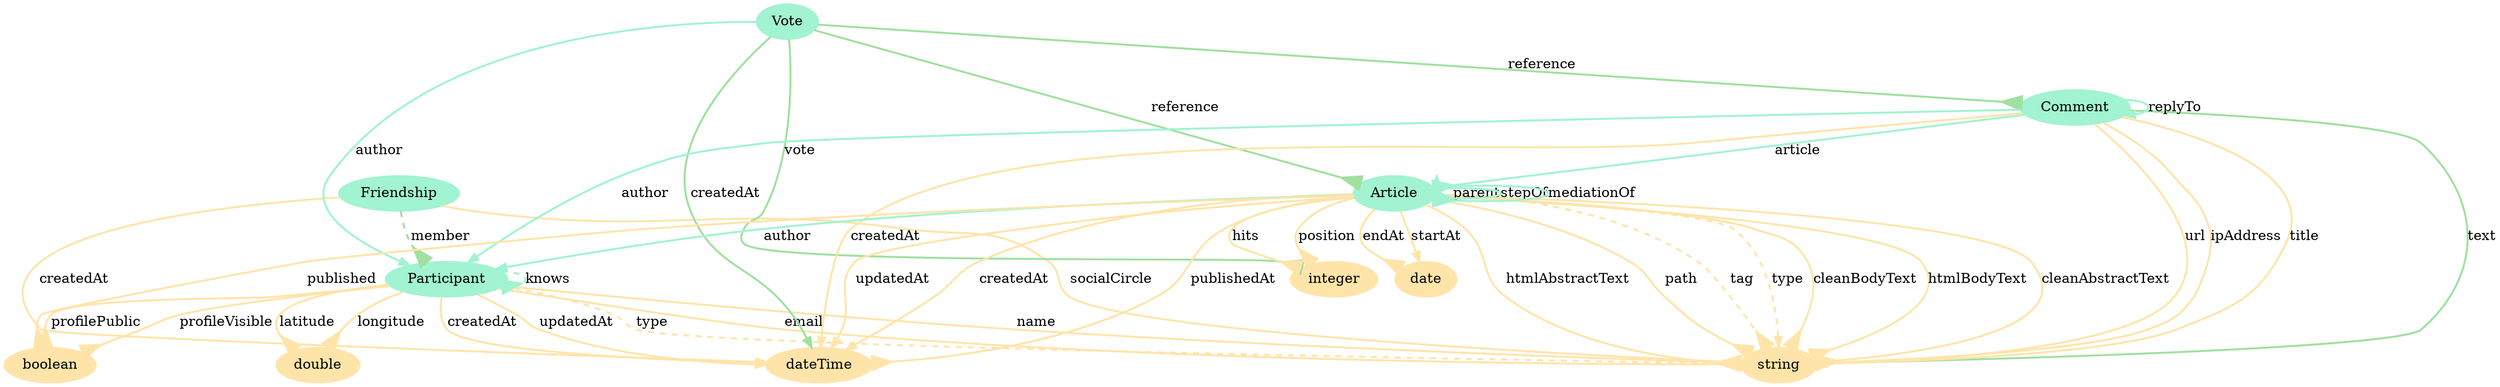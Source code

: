 digraph  {
	node [label="\N"];
	Friendship	 [color="#A2F3D1",
		style=filled];
	1	 [color="#FFE4AA",
		label=dateTime,
		style=filled];
	Friendship -> 1 [key="Friendship-1-1",
	color="#FFE4AA",
	label=createdAt,
	penwidth=2];
2 [color="#FFE4AA",
	label=string,
	style=filled];
Friendship -> 2 [key="Friendship-2-2",
arrowhead=inv,
arrowsize=2.0,
color="#FFE4AA",
label=socialCircle,
penwidth=2];
Participant [color="#A2F3D1",
label=Participant,
style=filled];
Friendship -> Participant [key="Friendship-Participant-3",
arrowhead=inv,
arrowsize=2.0,
color="#A0E0A0",
label=member,
penwidth=2,
style=dashed];
Participant -> 1 [key="Participant-1-36",
color="#FFE4AA",
label=createdAt,
penwidth=2];
Participant -> 1 [key="Participant-1-42",
color="#FFE4AA",
label=updatedAt,
penwidth=2];
Participant -> 2 [key="Participant-2-37",
color="#FFE4AA",
label=name,
penwidth=2];
Participant -> 2 [key="Participant-2-38",
color="#FFE4AA",
label=type,
penwidth=2,
style=dashed];
Participant -> 2 [key="Participant-2-39",
arrowhead=inv,
arrowsize=2.0,
color="#FFE4AA",
label=email,
penwidth=2];
Participant -> Participant [key="Participant-Participant-45",
arrowhead=inv,
arrowsize=2.0,
color="#A2F3D1",
label=knows,
penwidth=2,
style=dashed];
5 [color="#FFE4AA",
label=boolean,
style=filled];
Participant -> 5 [key="Participant-5-40",
arrowhead=inv,
arrowsize=2.0,
color="#FFE4AA",
label=profilePublic,
penwidth=2];
Participant -> 5 [key="Participant-5-41",
arrowhead=inv,
arrowsize=2.0,
color="#FFE4AA",
label=profileVisible,
penwidth=2];
6 [color="#FFE4AA",
label=double,
style=filled];
Participant -> 6 [key="Participant-6-43",
arrowhead=inv,
arrowsize=2.0,
color="#FFE4AA",
label=latitude,
penwidth=2];
Participant -> 6 [key="Participant-6-44",
arrowhead=inv,
arrowsize=2.0,
color="#FFE4AA",
label=longitude,
penwidth=2];
Vote [color="#A2F3D1",
style=filled];
Vote -> 1 [key="Vote-1-5",
color="#A0E0A0",
label=createdAt,
penwidth=2];
Vote -> Participant [key="Vote-Participant-7",
color="#A2F3D1",
label=author,
penwidth=2];
3 [color="#FFE4AA",
label=integer,
style=filled];
Vote -> 3 [key="Vote-3-4",
arrowhead=inv,
arrowsize=2.0,
color="#A0E0A0",
label=vote,
penwidth=2];
Comment [color="#A2F3D1",
label=Comment,
style=filled];
Vote -> Comment [key="Vote-Comment-6",
arrowhead=inv,
arrowsize=2.0,
color="#A0E0A0",
label=reference,
penwidth=2];
Article [color="#A2F3D1",
label=Article,
style=filled];
Vote -> Article [key="Vote-Article-8",
arrowhead=inv,
arrowsize=2.0,
color="#A0E0A0",
label=reference,
penwidth=2];
Comment -> 1 [key="Comment-1-28",
color="#FFE4AA",
label=createdAt,
penwidth=2];
Comment -> 2 [key="Comment-2-29",
color="#A0E0A0",
label=text,
penwidth=2];
Comment -> 2 [key="Comment-2-30",
color="#FFE4AA",
label=url,
penwidth=2];
Comment -> 2 [key="Comment-2-31",
arrowhead=inv,
arrowsize=2.0,
color="#FFE4AA",
label=ipAddress,
penwidth=2];
Comment -> 2 [key="Comment-2-32",
color="#FFE4AA",
label=title,
penwidth=2];
Comment -> Participant [key="Comment-Participant-35",
color="#A2F3D1",
label=author,
penwidth=2];
Comment -> Comment [key="Comment-Comment-34",
color="#A2F3D1",
label=replyTo,
penwidth=2];
Comment -> Article [key="Comment-Article-33",
arrowhead=inv,
arrowsize=2.0,
color="#A2F3D1",
label=article,
penwidth=2];
Article -> 1 [key="Article-1-9",
color="#FFE4AA",
label=createdAt,
penwidth=2];
Article -> 1 [key="Article-1-19",
arrowhead=inv,
arrowsize=2.0,
color="#FFE4AA",
label=publishedAt,
penwidth=2];
Article -> 1 [key="Article-1-20",
color="#FFE4AA",
label=updatedAt,
penwidth=2];
Article -> 2 [key="Article-2-10",
color="#FFE4AA",
label=type,
penwidth=2,
style=dashed];
Article -> 2 [key="Article-2-12",
arrowhead=inv,
arrowsize=2.0,
color="#FFE4AA",
label=cleanBodyText,
penwidth=2];
Article -> 2 [key="Article-2-13",
arrowhead=inv,
arrowsize=2.0,
color="#FFE4AA",
label=htmlBodyText,
penwidth=2];
Article -> 2 [key="Article-2-14",
arrowhead=inv,
arrowsize=2.0,
color="#FFE4AA",
label=cleanAbstractText,
penwidth=2];
Article -> 2 [key="Article-2-15",
arrowhead=inv,
arrowsize=2.0,
color="#FFE4AA",
label=htmlAbstractText,
penwidth=2];
Article -> 2 [key="Article-2-17",
arrowhead=inv,
arrowsize=2.0,
color="#FFE4AA",
label=path,
penwidth=2];
Article -> 2 [key="Article-2-21",
arrowhead=inv,
arrowsize=2.0,
color="#FFE4AA",
label=tag,
penwidth=2,
style=dashed];
Article -> Participant [key="Article-Participant-24",
color="#A2F3D1",
label=author,
penwidth=2];
Article -> 3 [key="Article-3-11",
arrowhead=inv,
arrowsize=2.0,
color="#FFE4AA",
label=hits,
penwidth=2];
Article -> 3 [key="Article-3-22",
arrowhead=inv,
arrowsize=2.0,
color="#FFE4AA",
label=position,
penwidth=2];
Article -> Article [key="Article-Article-25",
arrowhead=inv,
arrowsize=2.0,
color="#A2F3D1",
label=parent,
penwidth=2];
Article -> Article [key="Article-Article-26",
arrowhead=inv,
arrowsize=2.0,
color="#A2F3D1",
label=stepOf,
penwidth=2];
Article -> Article [key="Article-Article-27",
arrowhead=inv,
arrowsize=2.0,
color="#A2F3D1",
label=mediationOf,
penwidth=2];
4 [color="#FFE4AA",
label=date,
style=filled];
Article -> 4 [key="Article-4-16",
arrowhead=inv,
arrowsize=2.0,
color="#FFE4AA",
label=endAt,
penwidth=2];
Article -> 4 [key="Article-4-23",
color="#FFE4AA",
label=startAt,
penwidth=2];
Article -> 5 [key="Article-5-18",
arrowhead=inv,
arrowsize=2.0,
color="#FFE4AA",
label=published,
penwidth=2];
}
